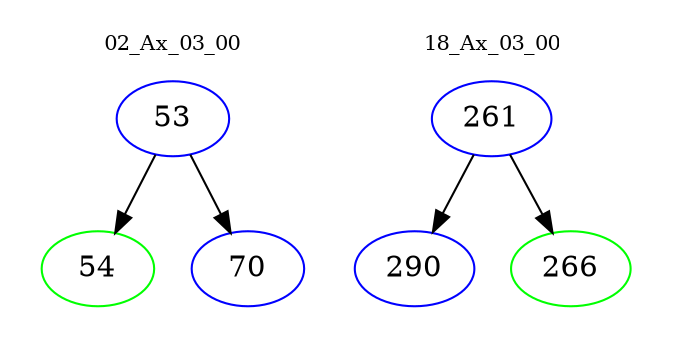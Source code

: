digraph{
subgraph cluster_0 {
color = white
label = "02_Ax_03_00";
fontsize=10;
T0_53 [label="53", color="blue"]
T0_53 -> T0_54 [color="black"]
T0_54 [label="54", color="green"]
T0_53 -> T0_70 [color="black"]
T0_70 [label="70", color="blue"]
}
subgraph cluster_1 {
color = white
label = "18_Ax_03_00";
fontsize=10;
T1_261 [label="261", color="blue"]
T1_261 -> T1_290 [color="black"]
T1_290 [label="290", color="blue"]
T1_261 -> T1_266 [color="black"]
T1_266 [label="266", color="green"]
}
}
